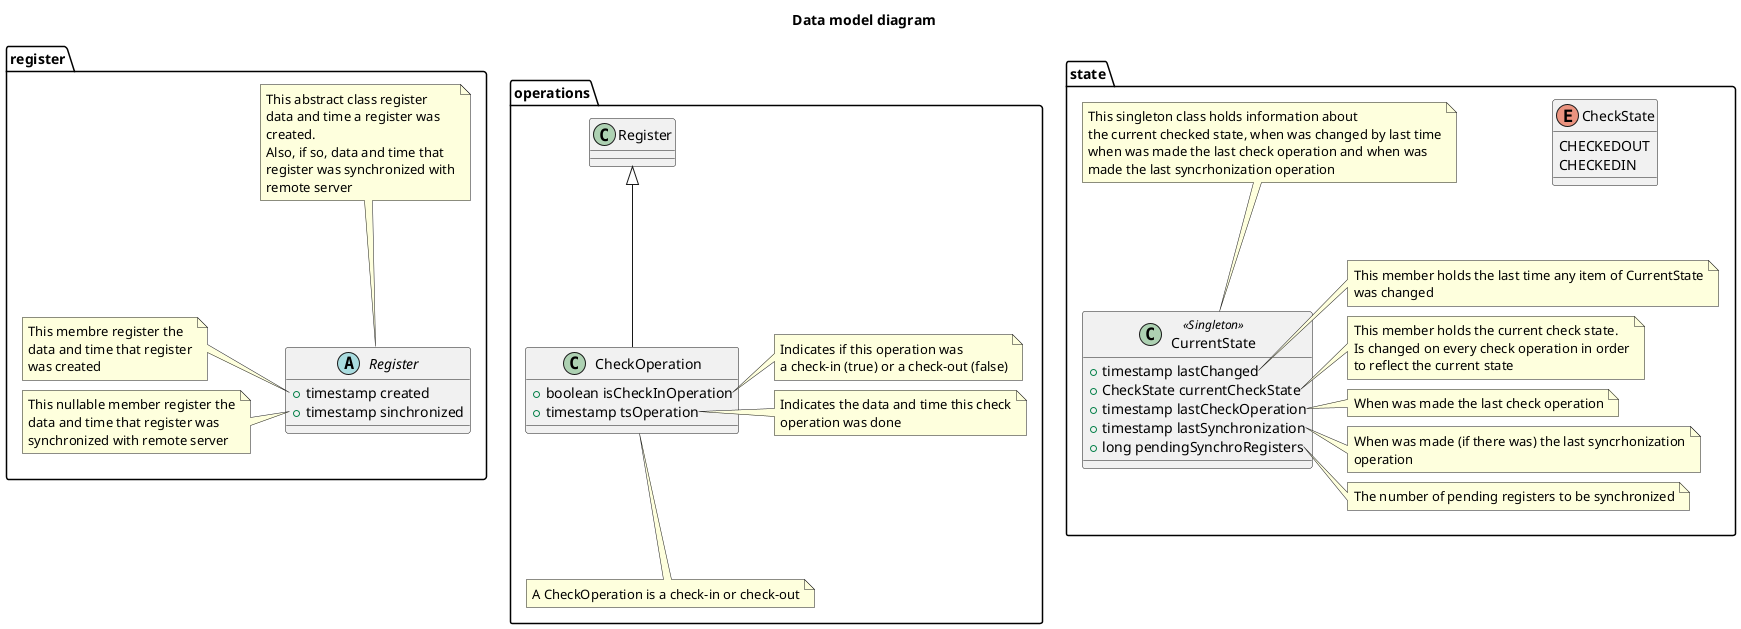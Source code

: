 @startuml

title "Data model diagram"

package register {
abstract class Register {
    +timestamp created
    +timestamp sinchronized
} 

note top of Register
  This abstract class register
  data and time a register was
  created.
  Also, if so, data and time that
  register was synchronized with
  remote server
end note

note left of Register::created
  This membre register the 
  data and time that register
  was created
end note

note left of Register::sinchronized
  This nullable member register the
  data and time that register was
  synchronized with remote server
end note
}

package operations {
class CheckOperation extends Register {
    +boolean isCheckInOperation
    +timestamp tsOperation
}

note bottom of CheckOperation
A CheckOperation is a check-in or check-out
end note

note right of CheckOperation::isCheckInOperation
  Indicates if this operation was
  a check-in (true) or a check-out (false)
end note

note right of CheckOperation::tsOperation
  Indicates the data and time this check
  operation was done
end note
}

package state {
    class CurrentState <<Singleton>> {
        +timestamp lastChanged
        +CheckState currentCheckState
        +timestamp lastCheckOperation
        +timestamp lastSynchronization
        +long pendingSynchroRegisters
    }
    enum CheckState {
        CHECKEDOUT
        CHECKEDIN
    }
    
    note top of CurrentState
       This singleton class holds information about
       the current checked state, when was changed by last time
       when was made the last check operation and when was
       made the last syncrhonization operation
    end note

    note right of CurrentState::lastChanged
       This member holds the last time any item of CurrentState
       was changed
    end note

    note right of CurrentState::currentCheckState
       This member holds the current check state.
       Is changed on every check operation in order
       to reflect the current state
    end note

    note right of CurrentState::lastCheckOperation
       When was made the last check operation
    end note

    note right of CurrentState::lastSynchronization
       When was made (if there was) the last syncrhonization
       operation
    end note

    note right of CurrentState::pendingSynchroRegisters
       The number of pending registers to be synchronized
    end note
}

@enduml
